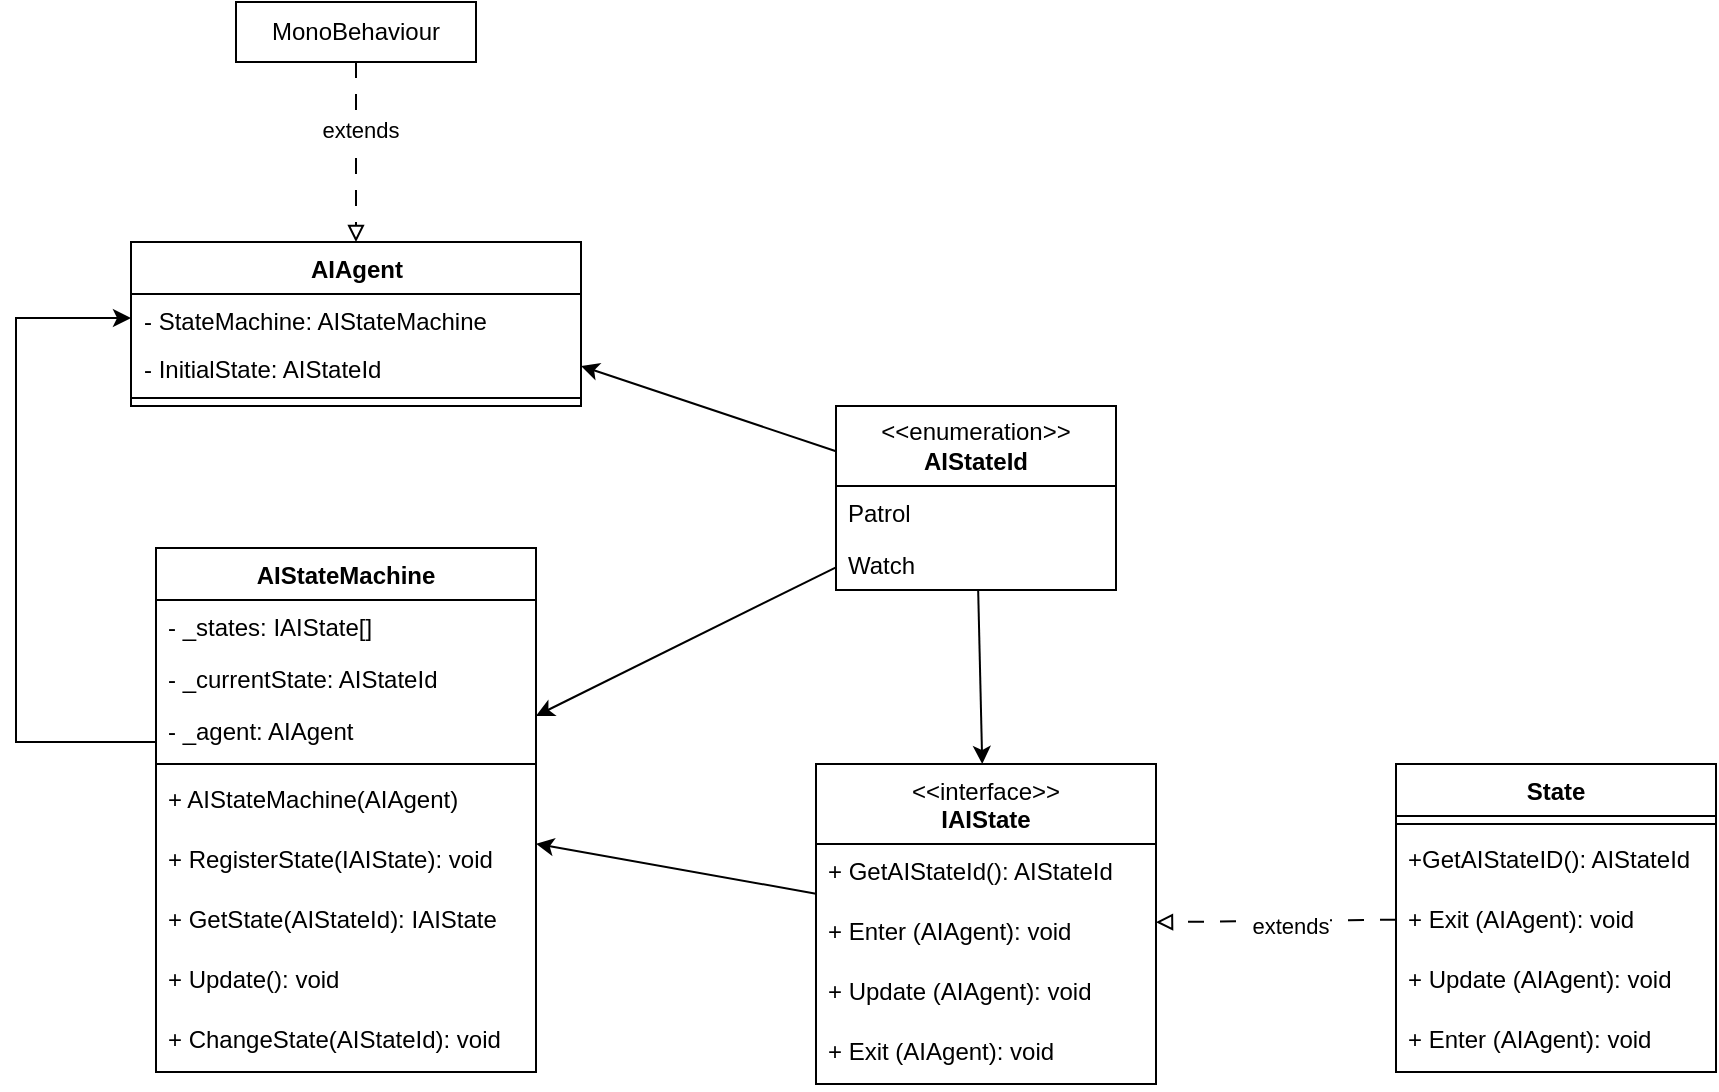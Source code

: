<mxfile version="26.2.12">
  <diagram name="Page-1" id="kHhe8kczdu0nbJKOYwm2">
    <mxGraphModel dx="1301" dy="871" grid="1" gridSize="10" guides="1" tooltips="1" connect="1" arrows="1" fold="1" page="1" pageScale="1" pageWidth="850" pageHeight="1100" math="0" shadow="0">
      <root>
        <mxCell id="0" />
        <mxCell id="1" parent="0" />
        <mxCell id="cAc9sIujMGROLe1vqZh1-21" style="rounded=0;orthogonalLoop=1;jettySize=auto;html=1;dashed=1;dashPattern=8 8;endArrow=block;endFill=0;startSize=12;" edge="1" parent="1" source="cAc9sIujMGROLe1vqZh1-1" target="cAc9sIujMGROLe1vqZh1-17">
          <mxGeometry relative="1" as="geometry" />
        </mxCell>
        <mxCell id="cAc9sIujMGROLe1vqZh1-22" value="extends" style="edgeLabel;html=1;align=center;verticalAlign=middle;resizable=0;points=[];" vertex="1" connectable="0" parent="cAc9sIujMGROLe1vqZh1-21">
          <mxGeometry x="-0.116" y="2" relative="1" as="geometry">
            <mxPoint as="offset" />
          </mxGeometry>
        </mxCell>
        <mxCell id="cAc9sIujMGROLe1vqZh1-53" style="rounded=0;orthogonalLoop=1;jettySize=auto;html=1;startSize=12;" edge="1" parent="1" source="cAc9sIujMGROLe1vqZh1-17" target="cAc9sIujMGROLe1vqZh1-41">
          <mxGeometry relative="1" as="geometry" />
        </mxCell>
        <mxCell id="cAc9sIujMGROLe1vqZh1-1" value="State" style="swimlane;fontStyle=1;align=center;verticalAlign=top;childLayout=stackLayout;horizontal=1;startSize=26;horizontalStack=0;resizeParent=1;resizeParentMax=0;resizeLast=0;collapsible=1;marginBottom=0;whiteSpace=wrap;html=1;" vertex="1" parent="1">
          <mxGeometry x="1110" y="521" width="160" height="154" as="geometry" />
        </mxCell>
        <mxCell id="cAc9sIujMGROLe1vqZh1-3" value="" style="line;strokeWidth=1;fillColor=none;align=left;verticalAlign=middle;spacingTop=-1;spacingLeft=3;spacingRight=3;rotatable=0;labelPosition=right;points=[];portConstraint=eastwest;strokeColor=inherit;" vertex="1" parent="cAc9sIujMGROLe1vqZh1-1">
          <mxGeometry y="26" width="160" height="8" as="geometry" />
        </mxCell>
        <mxCell id="cAc9sIujMGROLe1vqZh1-37" value="+GetAIStateID(): AIStateId" style="text;strokeColor=none;fillColor=none;align=left;verticalAlign=top;spacingLeft=4;spacingRight=4;overflow=hidden;rotatable=0;points=[[0,0.5],[1,0.5]];portConstraint=eastwest;whiteSpace=wrap;html=1;" vertex="1" parent="cAc9sIujMGROLe1vqZh1-1">
          <mxGeometry y="34" width="160" height="30" as="geometry" />
        </mxCell>
        <mxCell id="cAc9sIujMGROLe1vqZh1-31" value="+ Exit (AIAgent): void" style="text;strokeColor=none;fillColor=none;align=left;verticalAlign=top;spacingLeft=4;spacingRight=4;overflow=hidden;rotatable=0;points=[[0,0.5],[1,0.5]];portConstraint=eastwest;whiteSpace=wrap;html=1;" vertex="1" parent="cAc9sIujMGROLe1vqZh1-1">
          <mxGeometry y="64" width="160" height="30" as="geometry" />
        </mxCell>
        <mxCell id="cAc9sIujMGROLe1vqZh1-30" value="&lt;div&gt;+ Update (AIAgent): void&lt;br&gt;&lt;div&gt;&lt;br&gt;&lt;br&gt;&lt;/div&gt;&lt;br&gt;&lt;/div&gt;" style="text;strokeColor=none;fillColor=none;align=left;verticalAlign=top;spacingLeft=4;spacingRight=4;overflow=hidden;rotatable=0;points=[[0,0.5],[1,0.5]];portConstraint=eastwest;whiteSpace=wrap;html=1;" vertex="1" parent="cAc9sIujMGROLe1vqZh1-1">
          <mxGeometry y="94" width="160" height="30" as="geometry" />
        </mxCell>
        <mxCell id="cAc9sIujMGROLe1vqZh1-29" value="&lt;div&gt;+ Enter (AIAgent): void&lt;br&gt;&lt;br&gt;&lt;/div&gt;" style="text;strokeColor=none;fillColor=none;align=left;verticalAlign=top;spacingLeft=4;spacingRight=4;overflow=hidden;rotatable=0;points=[[0,0.5],[1,0.5]];portConstraint=eastwest;whiteSpace=wrap;html=1;" vertex="1" parent="cAc9sIujMGROLe1vqZh1-1">
          <mxGeometry y="124" width="160" height="30" as="geometry" />
        </mxCell>
        <mxCell id="cAc9sIujMGROLe1vqZh1-5" value="&lt;div&gt;AIAgent&lt;/div&gt;" style="swimlane;fontStyle=1;align=center;verticalAlign=top;childLayout=stackLayout;horizontal=1;startSize=26;horizontalStack=0;resizeParent=1;resizeParentMax=0;resizeLast=0;collapsible=1;marginBottom=0;whiteSpace=wrap;html=1;" vertex="1" parent="1">
          <mxGeometry x="477.5" y="260" width="225" height="82" as="geometry" />
        </mxCell>
        <mxCell id="cAc9sIujMGROLe1vqZh1-6" value="- StateMachine: AIStateMachine" style="text;strokeColor=none;fillColor=none;align=left;verticalAlign=top;spacingLeft=4;spacingRight=4;overflow=hidden;rotatable=0;points=[[0,0.5],[1,0.5]];portConstraint=eastwest;whiteSpace=wrap;html=1;" vertex="1" parent="cAc9sIujMGROLe1vqZh1-5">
          <mxGeometry y="26" width="225" height="24" as="geometry" />
        </mxCell>
        <mxCell id="cAc9sIujMGROLe1vqZh1-49" value="- InitialState: AIStateId" style="text;strokeColor=none;fillColor=none;align=left;verticalAlign=top;spacingLeft=4;spacingRight=4;overflow=hidden;rotatable=0;points=[[0,0.5],[1,0.5]];portConstraint=eastwest;whiteSpace=wrap;html=1;" vertex="1" parent="cAc9sIujMGROLe1vqZh1-5">
          <mxGeometry y="50" width="225" height="24" as="geometry" />
        </mxCell>
        <mxCell id="cAc9sIujMGROLe1vqZh1-7" value="" style="line;strokeWidth=1;fillColor=none;align=left;verticalAlign=middle;spacingTop=-1;spacingLeft=3;spacingRight=3;rotatable=0;labelPosition=right;points=[];portConstraint=eastwest;strokeColor=inherit;" vertex="1" parent="cAc9sIujMGROLe1vqZh1-5">
          <mxGeometry y="74" width="225" height="8" as="geometry" />
        </mxCell>
        <mxCell id="cAc9sIujMGROLe1vqZh1-65" style="rounded=0;orthogonalLoop=1;jettySize=auto;html=1;" edge="1" parent="1" source="cAc9sIujMGROLe1vqZh1-33" target="cAc9sIujMGROLe1vqZh1-41">
          <mxGeometry relative="1" as="geometry" />
        </mxCell>
        <mxCell id="cAc9sIujMGROLe1vqZh1-66" style="rounded=0;orthogonalLoop=1;jettySize=auto;html=1;entryX=1;entryY=0.5;entryDx=0;entryDy=0;" edge="1" parent="1" source="cAc9sIujMGROLe1vqZh1-33" target="cAc9sIujMGROLe1vqZh1-49">
          <mxGeometry relative="1" as="geometry" />
        </mxCell>
        <mxCell id="cAc9sIujMGROLe1vqZh1-33" value="&lt;div&gt;&amp;lt;&amp;lt;enumeration&amp;gt;&amp;gt;&lt;/div&gt;&lt;div&gt;&lt;b&gt;AIStateId&lt;/b&gt;&lt;/div&gt;" style="swimlane;fontStyle=0;childLayout=stackLayout;horizontal=1;startSize=40;fillColor=none;horizontalStack=0;resizeParent=1;resizeParentMax=0;resizeLast=0;collapsible=1;marginBottom=0;whiteSpace=wrap;html=1;" vertex="1" parent="1">
          <mxGeometry x="830" y="342" width="140" height="92" as="geometry" />
        </mxCell>
        <mxCell id="cAc9sIujMGROLe1vqZh1-34" value="Patrol" style="text;strokeColor=none;fillColor=none;align=left;verticalAlign=top;spacingLeft=4;spacingRight=4;overflow=hidden;rotatable=0;points=[[0,0.5],[1,0.5]];portConstraint=eastwest;whiteSpace=wrap;html=1;" vertex="1" parent="cAc9sIujMGROLe1vqZh1-33">
          <mxGeometry y="40" width="140" height="26" as="geometry" />
        </mxCell>
        <mxCell id="cAc9sIujMGROLe1vqZh1-35" value="Watch" style="text;strokeColor=none;fillColor=none;align=left;verticalAlign=top;spacingLeft=4;spacingRight=4;overflow=hidden;rotatable=0;points=[[0,0.5],[1,0.5]];portConstraint=eastwest;whiteSpace=wrap;html=1;" vertex="1" parent="cAc9sIujMGROLe1vqZh1-33">
          <mxGeometry y="66" width="140" height="26" as="geometry" />
        </mxCell>
        <mxCell id="cAc9sIujMGROLe1vqZh1-41" value="AIStateMachine" style="swimlane;fontStyle=1;align=center;verticalAlign=top;childLayout=stackLayout;horizontal=1;startSize=26;horizontalStack=0;resizeParent=1;resizeParentMax=0;resizeLast=0;collapsible=1;marginBottom=0;whiteSpace=wrap;html=1;" vertex="1" parent="1">
          <mxGeometry x="490" y="413" width="190" height="262" as="geometry" />
        </mxCell>
        <mxCell id="cAc9sIujMGROLe1vqZh1-42" value="- _states: IAIState[]" style="text;strokeColor=none;fillColor=none;align=left;verticalAlign=top;spacingLeft=4;spacingRight=4;overflow=hidden;rotatable=0;points=[[0,0.5],[1,0.5]];portConstraint=eastwest;whiteSpace=wrap;html=1;" vertex="1" parent="cAc9sIujMGROLe1vqZh1-41">
          <mxGeometry y="26" width="190" height="26" as="geometry" />
        </mxCell>
        <mxCell id="cAc9sIujMGROLe1vqZh1-51" value="- _currentState: AIStateId" style="text;strokeColor=none;fillColor=none;align=left;verticalAlign=top;spacingLeft=4;spacingRight=4;overflow=hidden;rotatable=0;points=[[0,0.5],[1,0.5]];portConstraint=eastwest;whiteSpace=wrap;html=1;" vertex="1" parent="cAc9sIujMGROLe1vqZh1-41">
          <mxGeometry y="52" width="190" height="26" as="geometry" />
        </mxCell>
        <mxCell id="cAc9sIujMGROLe1vqZh1-50" value="- _agent: AIAgent" style="text;strokeColor=none;fillColor=none;align=left;verticalAlign=top;spacingLeft=4;spacingRight=4;overflow=hidden;rotatable=0;points=[[0,0.5],[1,0.5]];portConstraint=eastwest;whiteSpace=wrap;html=1;" vertex="1" parent="cAc9sIujMGROLe1vqZh1-41">
          <mxGeometry y="78" width="190" height="26" as="geometry" />
        </mxCell>
        <mxCell id="cAc9sIujMGROLe1vqZh1-43" value="" style="line;strokeWidth=1;fillColor=none;align=left;verticalAlign=middle;spacingTop=-1;spacingLeft=3;spacingRight=3;rotatable=0;labelPosition=right;points=[];portConstraint=eastwest;strokeColor=inherit;" vertex="1" parent="cAc9sIujMGROLe1vqZh1-41">
          <mxGeometry y="104" width="190" height="8" as="geometry" />
        </mxCell>
        <mxCell id="cAc9sIujMGROLe1vqZh1-47" value="+ AIStateMachine(AIAgent)" style="text;strokeColor=none;fillColor=none;align=left;verticalAlign=top;spacingLeft=4;spacingRight=4;overflow=hidden;rotatable=0;points=[[0,0.5],[1,0.5]];portConstraint=eastwest;whiteSpace=wrap;html=1;" vertex="1" parent="cAc9sIujMGROLe1vqZh1-41">
          <mxGeometry y="112" width="190" height="30" as="geometry" />
        </mxCell>
        <mxCell id="cAc9sIujMGROLe1vqZh1-58" value="+ RegisterState(IAIState): void" style="text;strokeColor=none;fillColor=none;align=left;verticalAlign=top;spacingLeft=4;spacingRight=4;overflow=hidden;rotatable=0;points=[[0,0.5],[1,0.5]];portConstraint=eastwest;whiteSpace=wrap;html=1;" vertex="1" parent="cAc9sIujMGROLe1vqZh1-41">
          <mxGeometry y="142" width="190" height="30" as="geometry" />
        </mxCell>
        <mxCell id="cAc9sIujMGROLe1vqZh1-57" value="+ GetState(AIStateId): IAIState" style="text;strokeColor=none;fillColor=none;align=left;verticalAlign=top;spacingLeft=4;spacingRight=4;overflow=hidden;rotatable=0;points=[[0,0.5],[1,0.5]];portConstraint=eastwest;whiteSpace=wrap;html=1;" vertex="1" parent="cAc9sIujMGROLe1vqZh1-41">
          <mxGeometry y="172" width="190" height="30" as="geometry" />
        </mxCell>
        <mxCell id="cAc9sIujMGROLe1vqZh1-56" value="+ Update(): void" style="text;strokeColor=none;fillColor=none;align=left;verticalAlign=top;spacingLeft=4;spacingRight=4;overflow=hidden;rotatable=0;points=[[0,0.5],[1,0.5]];portConstraint=eastwest;whiteSpace=wrap;html=1;" vertex="1" parent="cAc9sIujMGROLe1vqZh1-41">
          <mxGeometry y="202" width="190" height="30" as="geometry" />
        </mxCell>
        <mxCell id="cAc9sIujMGROLe1vqZh1-55" value="+ ChangeState(AIStateId): void" style="text;strokeColor=none;fillColor=none;align=left;verticalAlign=top;spacingLeft=4;spacingRight=4;overflow=hidden;rotatable=0;points=[[0,0.5],[1,0.5]];portConstraint=eastwest;whiteSpace=wrap;html=1;" vertex="1" parent="cAc9sIujMGROLe1vqZh1-41">
          <mxGeometry y="232" width="190" height="30" as="geometry" />
        </mxCell>
        <mxCell id="cAc9sIujMGROLe1vqZh1-60" style="rounded=0;orthogonalLoop=1;jettySize=auto;html=1;startSize=12;endArrow=block;endFill=0;dashed=1;dashPattern=8 8;" edge="1" parent="1" source="cAc9sIujMGROLe1vqZh1-59" target="cAc9sIujMGROLe1vqZh1-5">
          <mxGeometry relative="1" as="geometry" />
        </mxCell>
        <mxCell id="cAc9sIujMGROLe1vqZh1-64" value="extends" style="edgeLabel;html=1;align=center;verticalAlign=middle;resizable=0;points=[];" vertex="1" connectable="0" parent="cAc9sIujMGROLe1vqZh1-60">
          <mxGeometry x="-0.25" y="2" relative="1" as="geometry">
            <mxPoint as="offset" />
          </mxGeometry>
        </mxCell>
        <mxCell id="cAc9sIujMGROLe1vqZh1-59" value="MonoBehaviour" style="html=1;whiteSpace=wrap;" vertex="1" parent="1">
          <mxGeometry x="530" y="140" width="120" height="30" as="geometry" />
        </mxCell>
        <mxCell id="cAc9sIujMGROLe1vqZh1-63" style="edgeStyle=orthogonalEdgeStyle;rounded=0;orthogonalLoop=1;jettySize=auto;html=1;entryX=0;entryY=0.5;entryDx=0;entryDy=0;" edge="1" parent="1" source="cAc9sIujMGROLe1vqZh1-50" target="cAc9sIujMGROLe1vqZh1-6">
          <mxGeometry relative="1" as="geometry">
            <Array as="points">
              <mxPoint x="420" y="510" />
              <mxPoint x="420" y="298" />
            </Array>
          </mxGeometry>
        </mxCell>
        <mxCell id="cAc9sIujMGROLe1vqZh1-17" value="&lt;div&gt;&lt;span style=&quot;font-weight: normal;&quot;&gt;&amp;lt;&amp;lt;interface&amp;gt;&amp;gt;&lt;/span&gt;&lt;/div&gt;&lt;div&gt;IAIState&lt;/div&gt;" style="swimlane;fontStyle=1;align=center;verticalAlign=top;childLayout=stackLayout;horizontal=1;startSize=40;horizontalStack=0;resizeParent=1;resizeParentMax=0;resizeLast=0;collapsible=1;marginBottom=0;whiteSpace=wrap;html=1;direction=east;movable=1;resizable=1;rotatable=1;deletable=1;editable=1;locked=0;connectable=1;" vertex="1" parent="1">
          <mxGeometry x="820" y="521" width="170" height="160" as="geometry" />
        </mxCell>
        <mxCell id="cAc9sIujMGROLe1vqZh1-32" value="+ GetAIStateId(): AIStateId" style="text;strokeColor=none;fillColor=none;align=left;verticalAlign=top;spacingLeft=4;spacingRight=4;overflow=hidden;rotatable=0;points=[[0,0.5],[1,0.5]];portConstraint=eastwest;whiteSpace=wrap;html=1;" vertex="1" parent="cAc9sIujMGROLe1vqZh1-17">
          <mxGeometry y="40" width="170" height="30" as="geometry" />
        </mxCell>
        <mxCell id="cAc9sIujMGROLe1vqZh1-18" value="&lt;div&gt;+ Enter (AIAgent): void&lt;br&gt;&lt;br&gt;&lt;/div&gt;" style="text;strokeColor=none;fillColor=none;align=left;verticalAlign=top;spacingLeft=4;spacingRight=4;overflow=hidden;rotatable=0;points=[[0,0.5],[1,0.5]];portConstraint=eastwest;whiteSpace=wrap;html=1;" vertex="1" parent="cAc9sIujMGROLe1vqZh1-17">
          <mxGeometry y="70" width="170" height="30" as="geometry" />
        </mxCell>
        <mxCell id="cAc9sIujMGROLe1vqZh1-26" value="&lt;div&gt;+ Update (AIAgent): void&lt;br&gt;&lt;div&gt;&lt;br&gt;&lt;br&gt;&lt;/div&gt;&lt;br&gt;&lt;/div&gt;" style="text;strokeColor=none;fillColor=none;align=left;verticalAlign=top;spacingLeft=4;spacingRight=4;overflow=hidden;rotatable=0;points=[[0,0.5],[1,0.5]];portConstraint=eastwest;whiteSpace=wrap;html=1;" vertex="1" parent="cAc9sIujMGROLe1vqZh1-17">
          <mxGeometry y="100" width="170" height="30" as="geometry" />
        </mxCell>
        <mxCell id="cAc9sIujMGROLe1vqZh1-25" value="+ Exit (AIAgent): void" style="text;strokeColor=none;fillColor=none;align=left;verticalAlign=top;spacingLeft=4;spacingRight=4;overflow=hidden;rotatable=0;points=[[0,0.5],[1,0.5]];portConstraint=eastwest;whiteSpace=wrap;html=1;" vertex="1" parent="cAc9sIujMGROLe1vqZh1-17">
          <mxGeometry y="130" width="170" height="30" as="geometry" />
        </mxCell>
        <mxCell id="cAc9sIujMGROLe1vqZh1-39" style="rounded=0;orthogonalLoop=1;jettySize=auto;html=1;startSize=12;" edge="1" parent="1" source="cAc9sIujMGROLe1vqZh1-33" target="cAc9sIujMGROLe1vqZh1-17">
          <mxGeometry relative="1" as="geometry" />
        </mxCell>
      </root>
    </mxGraphModel>
  </diagram>
</mxfile>

